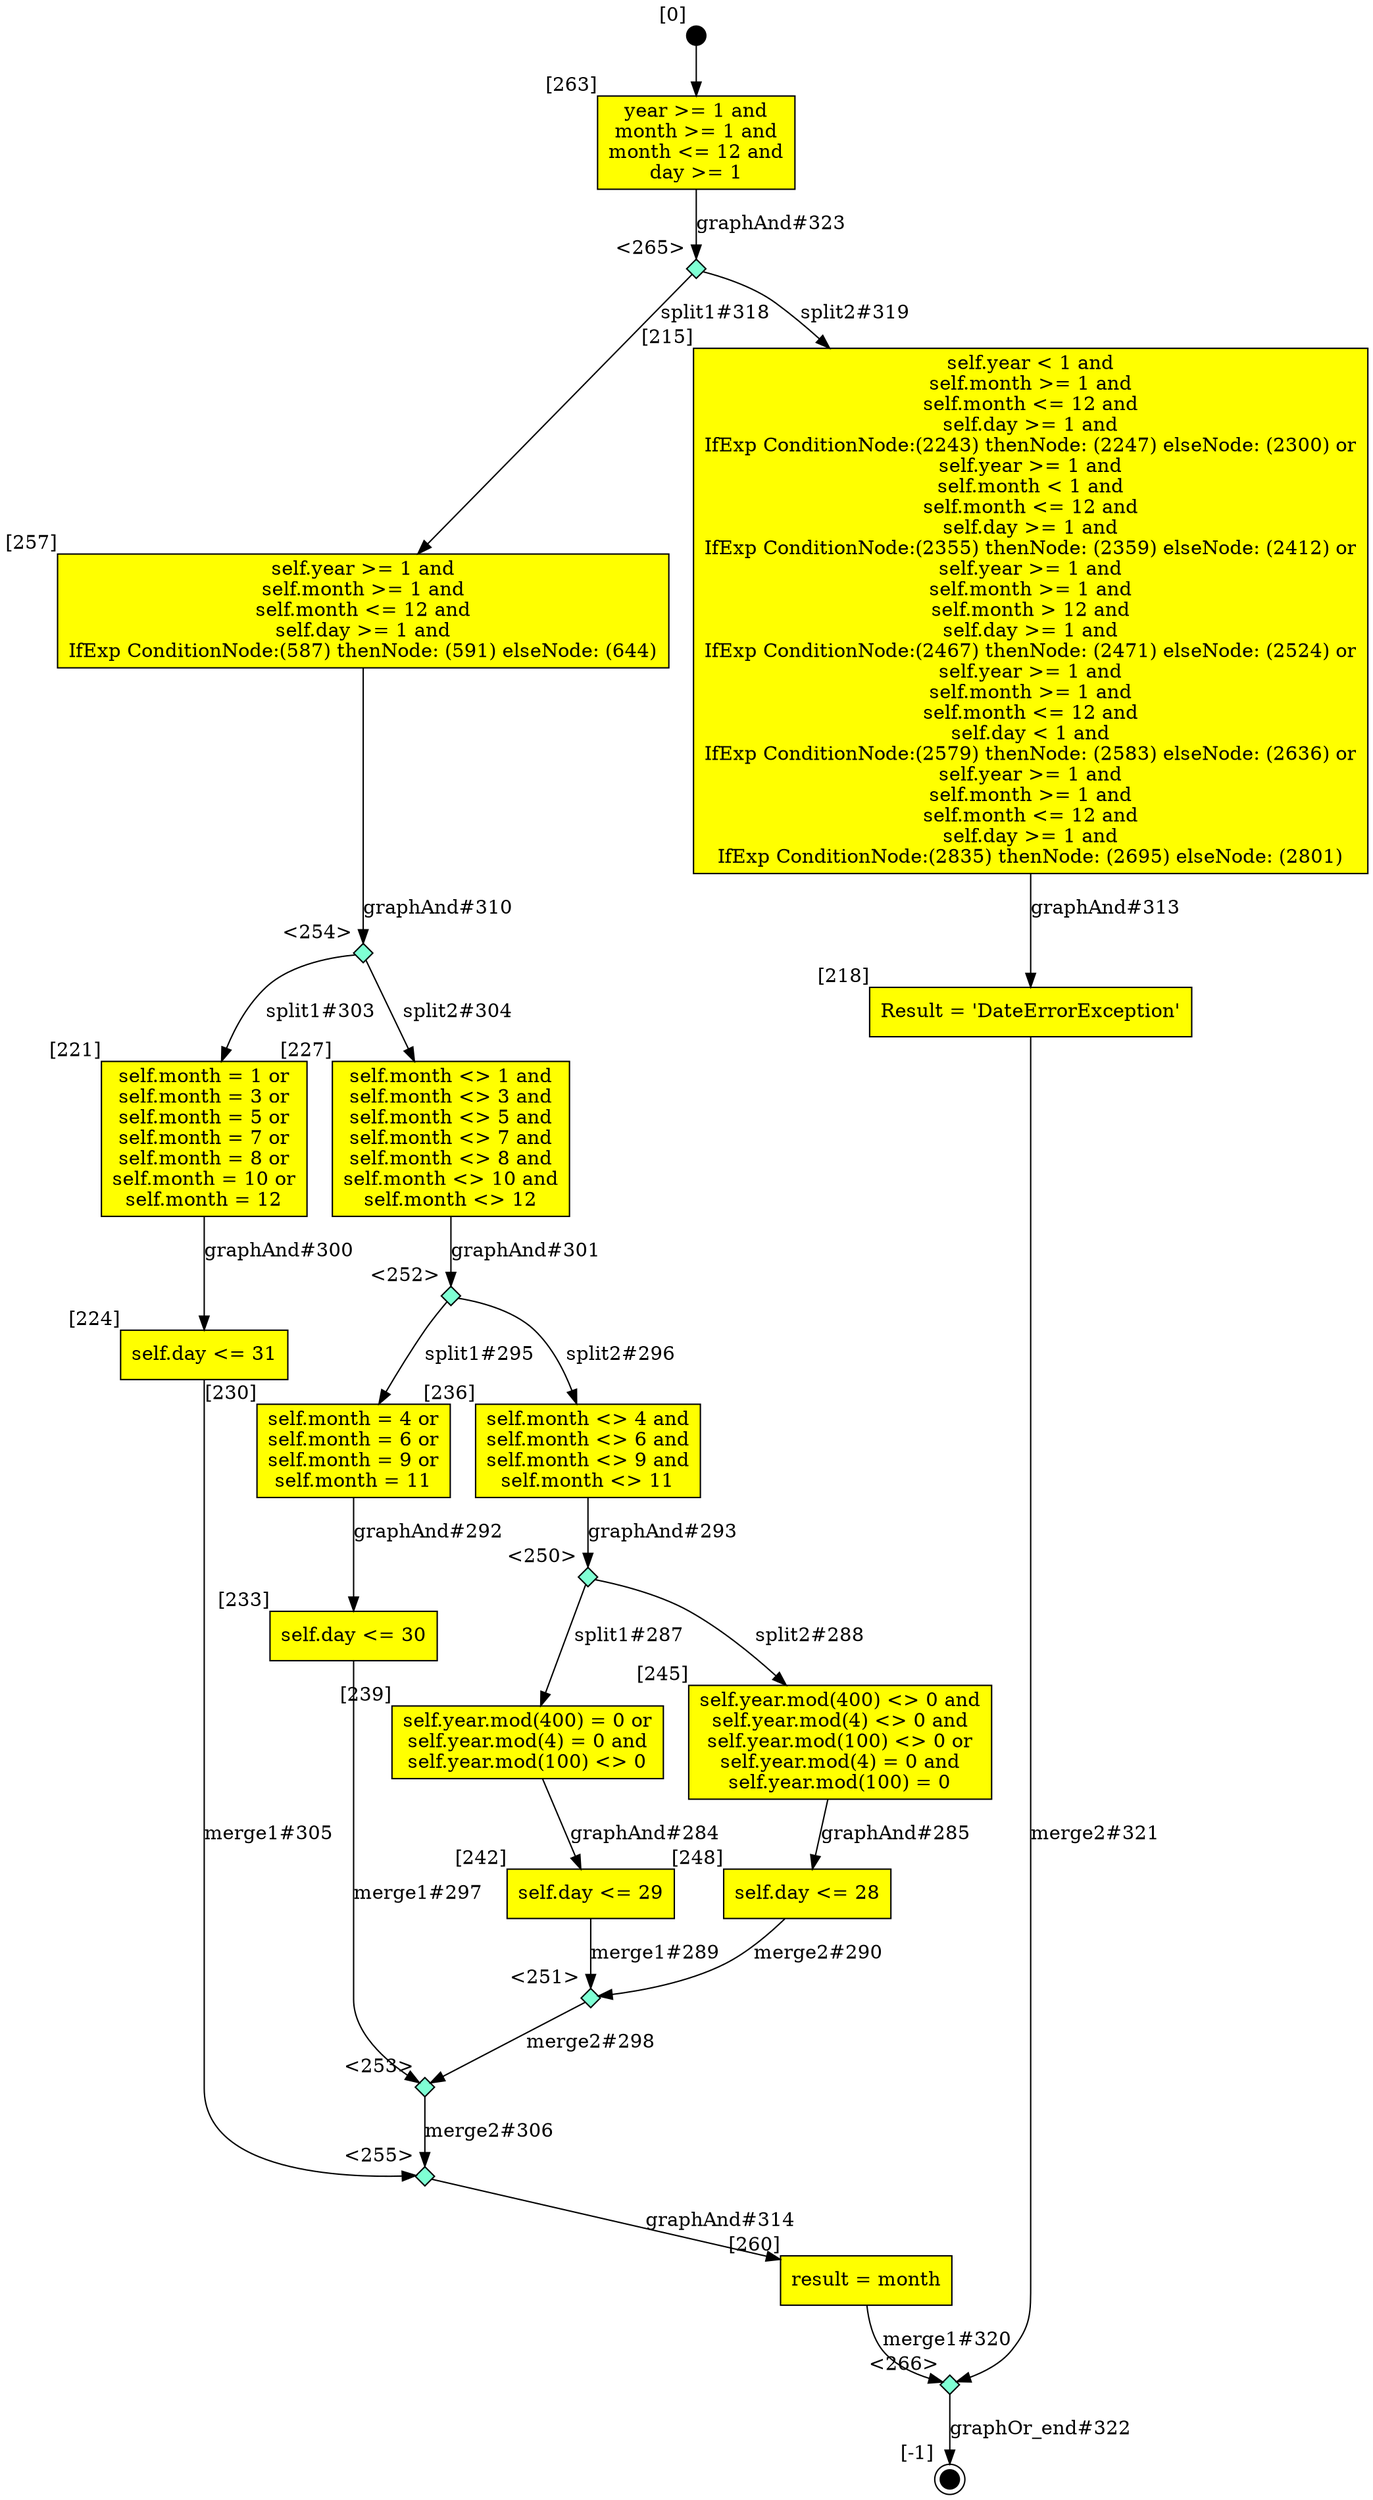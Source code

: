 digraph CLG {
  257 [shape="box", label="self.year >= 1 and
self.month >= 1 and
self.month <= 12 and
self.day >= 1 and
IfExp ConditionNode:(587) thenNode: (591) elseNode: (644)
", style=filled, fillcolor=yellow, xlabel="[257]"];
  260 [shape="box", label="result = month", style=filled, fillcolor=yellow, xlabel="[260]"];
  262 [style=filled, fillcolor=black, shape="circle", label="", fixedsize=true, width=.2, height=.2, xlabel="[0]"];
  263 [shape="box", label="year >= 1 and
month >= 1 and
month <= 12 and
day >= 1
", style=filled, fillcolor=yellow, xlabel="[263]"];
  265 [shape="diamond", label="", xlabel="<265>", style=filled, fillcolor=aquamarine, fixedsize=true, width=.2, height=.2];
  266 [shape="diamond", label="", xlabel="<266>", style=filled, fillcolor=aquamarine, fixedsize=true, width=.2, height=.2];
  215 [shape="box", label="self.year < 1 and
self.month >= 1 and
self.month <= 12 and
self.day >= 1 and
IfExp ConditionNode:(2243) thenNode: (2247) elseNode: (2300) or
self.year >= 1 and
self.month < 1 and
self.month <= 12 and
self.day >= 1 and
IfExp ConditionNode:(2355) thenNode: (2359) elseNode: (2412) or
self.year >= 1 and
self.month >= 1 and
self.month > 12 and
self.day >= 1 and
IfExp ConditionNode:(2467) thenNode: (2471) elseNode: (2524) or
self.year >= 1 and
self.month >= 1 and
self.month <= 12 and
self.day < 1 and
IfExp ConditionNode:(2579) thenNode: (2583) elseNode: (2636) or
self.year >= 1 and
self.month >= 1 and
self.month <= 12 and
self.day >= 1 and
IfExp ConditionNode:(2835) thenNode: (2695) elseNode: (2801)
", style=filled, fillcolor=yellow, xlabel="[215]"];
  218 [shape="box", label="Result = 'DateErrorException'", style=filled, fillcolor=yellow, xlabel="[218]"];
  219 [style=filled, fillcolor=black, shape="doublecircle", label="", fixedsize=true, width=.2, height=.2, xlabel="[-1]"];
  221 [shape="box", label="self.month = 1 or
self.month = 3 or
self.month = 5 or
self.month = 7 or
self.month = 8 or
self.month = 10 or
self.month = 12
", style=filled, fillcolor=yellow, xlabel="[221]"];
  224 [shape="box", label="self.day <= 31", style=filled, fillcolor=yellow, xlabel="[224]"];
  227 [shape="box", label="self.month <> 1 and
self.month <> 3 and
self.month <> 5 and
self.month <> 7 and
self.month <> 8 and
self.month <> 10 and
self.month <> 12
", style=filled, fillcolor=yellow, xlabel="[227]"];
  230 [shape="box", label="self.month = 4 or
self.month = 6 or
self.month = 9 or
self.month = 11
", style=filled, fillcolor=yellow, xlabel="[230]"];
  233 [shape="box", label="self.day <= 30", style=filled, fillcolor=yellow, xlabel="[233]"];
  236 [shape="box", label="self.month <> 4 and
self.month <> 6 and
self.month <> 9 and
self.month <> 11
", style=filled, fillcolor=yellow, xlabel="[236]"];
  239 [shape="box", label="self.year.mod(400) = 0 or
self.year.mod(4) = 0 and
self.year.mod(100) <> 0
", style=filled, fillcolor=yellow, xlabel="[239]"];
  242 [shape="box", label="self.day <= 29", style=filled, fillcolor=yellow, xlabel="[242]"];
  245 [shape="box", label="self.year.mod(400) <> 0 and
self.year.mod(4) <> 0 and
self.year.mod(100) <> 0 or
self.year.mod(4) = 0 and
self.year.mod(100) = 0
", style=filled, fillcolor=yellow, xlabel="[245]"];
  248 [shape="box", label="self.day <= 28", style=filled, fillcolor=yellow, xlabel="[248]"];
  250 [shape="diamond", label="", xlabel="<250>", style=filled, fillcolor=aquamarine, fixedsize=true, width=.2, height=.2];
  251 [shape="diamond", label="", xlabel="<251>", style=filled, fillcolor=aquamarine, fixedsize=true, width=.2, height=.2];
  252 [shape="diamond", label="", xlabel="<252>", style=filled, fillcolor=aquamarine, fixedsize=true, width=.2, height=.2];
  253 [shape="diamond", label="", xlabel="<253>", style=filled, fillcolor=aquamarine, fixedsize=true, width=.2, height=.2];
  254 [shape="diamond", label="", xlabel="<254>", style=filled, fillcolor=aquamarine, fixedsize=true, width=.2, height=.2];
  255 [shape="diamond", label="", xlabel="<255>", style=filled, fillcolor=aquamarine, fixedsize=true, width=.2, height=.2];
  260 -> 266[label="merge1#320"];
  218 -> 266[label="merge2#321"];
  266 -> 219[label="graphOr_end#322"];
  263 -> 265[label="graphAnd#323"];
  239 -> 242[label="graphAnd#284"];
  245 -> 248[label="graphAnd#285"];
  250 -> 239[label="split1#287"];
  250 -> 245[label="split2#288"];
  242 -> 251[label="merge1#289"];
  248 -> 251[label="merge2#290"];
  230 -> 233[label="graphAnd#292"];
  236 -> 250[label="graphAnd#293"];
  252 -> 230[label="split1#295"];
  252 -> 236[label="split2#296"];
  233 -> 253[label="merge1#297"];
  251 -> 253[label="merge2#298"];
  221 -> 224[label="graphAnd#300"];
  227 -> 252[label="graphAnd#301"];
  254 -> 221[label="split1#303"];
  254 -> 227[label="split2#304"];
  224 -> 255[label="merge1#305"];
  253 -> 255[label="merge2#306"];
  257 -> 254[label="graphAnd#310"];
  215 -> 218[label="graphAnd#313"];
  255 -> 260[label="graphAnd#314"];
  262 -> 263;
  265 -> 257[label="split1#318"];
  265 -> 215[label="split2#319"];
}
